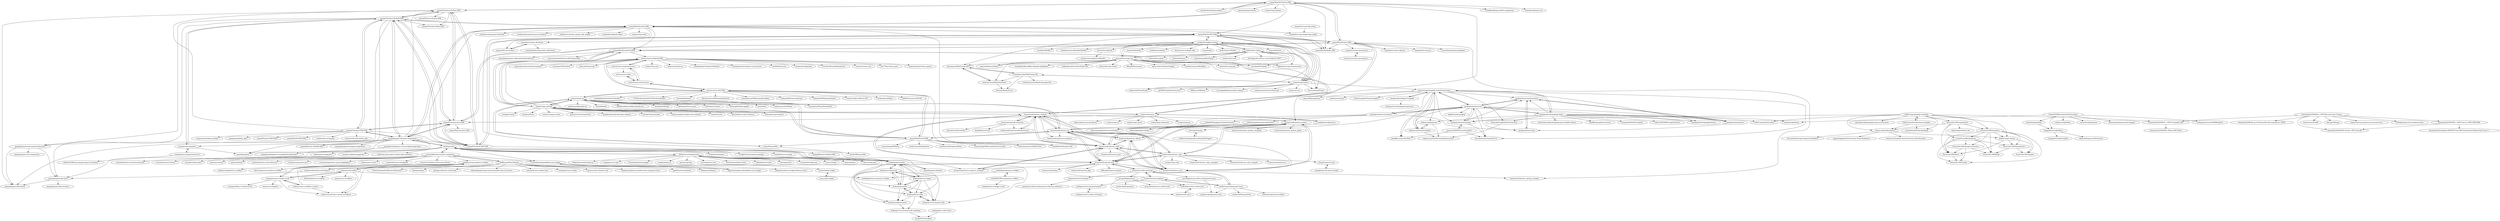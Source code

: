 digraph G {
"paypal/PayPal-Python-SDK" -> "paypal/Checkout-Python-SDK"
"paypal/PayPal-Python-SDK" -> "spookylukey/django-paypal" ["e"=1]
"paypal/PayPal-Python-SDK" -> "braintree/braintree_python"
"paypal/PayPal-Python-SDK" -> "gtaylor/paypal-python"
"paypal/PayPal-Python-SDK" -> "stripe/stripe-python" ["e"=1]
"paypal/PayPal-Python-SDK" -> "paypal/PayPal-node-SDK"
"paypal/PayPal-Python-SDK" -> "paypal/PayPal-NET-SDK"
"paypal/PayPal-Python-SDK" -> "paypal/PayPal-Ruby-SDK" ["e"=1]
"paypal/PayPal-Python-SDK" -> "paypal/PayPal-Java-SDK"
"paypal/PayPal-Python-SDK" -> "frankban/django-endless-pagination" ["e"=1]
"paypal/PayPal-Python-SDK" -> "bmentges/django-cart" ["e"=1]
"landmarkhw/Dapper.GraphQL" -> "SimonCropp/GraphQL.EntityFramework"
"landmarkhw/Dapper.GraphQL" -> "JuergenGutsch/graphql-aspnetcore"
"goldenyz/react-perfect-scrollbar" -> "souhe/reactScrollbar"
"goldenyz/react-perfect-scrollbar" -> "mdbootstrap/perfect-scrollbar" ["e"=1]
"goldenyz/react-perfect-scrollbar" -> "rommguy/react-custom-scroll"
"goldenyz/react-perfect-scrollbar" -> "OpusCapita/react-perfect-scrollbar"
"goldenyz/react-perfect-scrollbar" -> "malte-wessel/react-custom-scrollbars" ["e"=1]
"sendgrid/sendgrid-csharp" -> "Jericho/StrongGrid"
"sendgrid/sendgrid-csharp" -> "twilio/twilio-csharp"
"sendgrid/sendgrid-csharp" -> "lukencode/FluentEmail" ["e"=1]
"sendgrid/sendgrid-csharp" -> "jaymedavis/stripe.net"
"sendgrid/sendgrid-csharp" -> "stripe/stripe-dotnet"
"sendgrid/sendgrid-csharp" -> "paypal/PayPal-NET-SDK"
"sendgrid/sendgrid-csharp" -> "projectkudu/kudu" ["e"=1]
"sendgrid/sendgrid-csharp" -> "nodatime/nodatime" ["e"=1]
"sendgrid/sendgrid-csharp" -> "Azure/azure-webjobs-sdk" ["e"=1]
"sendgrid/sendgrid-csharp" -> "moq/moq4" ["e"=1]
"sendgrid/sendgrid-csharp" -> "JoshClose/CsvHelper" ["e"=1]
"sendgrid/sendgrid-csharp" -> "sjkp/letsencrypt-siteextension" ["e"=1]
"sendgrid/sendgrid-csharp" -> "aspnet/Identity" ["e"=1]
"sendgrid/sendgrid-csharp" -> "jstedfast/MailKit" ["e"=1]
"sendgrid/sendgrid-csharp" -> "madskristensen/BundlerMinifier" ["e"=1]
"card-io/card.io-Android-source" -> "card-io/card.io-Android-SDK"
"card-io/card.io-Android-source" -> "card-io/card.io-iOS-source"
"card-io/card.io-Android-source" -> "card-io/card.io-dmz"
"stripe/stripe-ios" -> "stripe/PaymentKit"
"stripe/stripe-ios" -> "card-io/card.io-iOS-SDK"
"stripe/stripe-ios" -> "stripe/stripe-android"
"stripe/stripe-ios" -> "paypal/PayPal-iOS-SDK"
"stripe/stripe-ios" -> "braintree/braintree_ios"
"stripe/stripe-ios" -> "marmelroy/PhoneNumberKit" ["e"=1]
"stripe/stripe-ios" -> "apollographql/apollo-ios" ["e"=1]
"stripe/stripe-ios" -> "Quick/Nimble" ["e"=1]
"stripe/stripe-ios" -> "kishikawakatsumi/KeychainAccess" ["e"=1]
"stripe/stripe-ios" -> "slackhq/PanModal" ["e"=1]
"stripe/stripe-ios" -> "daltoniam/Starscream" ["e"=1]
"stripe/stripe-ios" -> "ArtSabintsev/Siren" ["e"=1]
"stripe/stripe-ios" -> "MessageKit/MessageKit" ["e"=1]
"stripe/stripe-ios" -> "kean/Nuke" ["e"=1]
"stripe/stripe-ios" -> "malcommac/SwiftDate" ["e"=1]
"paypal/PayPal-iOS-SDK" -> "braintree/braintree_ios"
"paypal/PayPal-iOS-SDK" -> "card-io/card.io-iOS-SDK"
"paypal/PayPal-iOS-SDK" -> "paypal/PayPal-Android-SDK"
"paypal/PayPal-iOS-SDK" -> "stripe/stripe-ios"
"paypal/PayPal-iOS-SDK" -> "stripe/PaymentKit"
"paypal/PayPal-iOS-SDK" -> "iziz/libPhoneNumber-iOS" ["e"=1]
"paypal/PayPal-iOS-SDK" -> "Sumi-Interactive/SIAlertView" ["e"=1]
"paypal/PayPal-iOS-SDK" -> "romaonthego/REMenu" ["e"=1]
"paypal/PayPal-iOS-SDK" -> "nicklockwood/SwipeView" ["e"=1]
"paypal/PayPal-iOS-SDK" -> "nmattisson/DropdownMenu" ["e"=1]
"paypal/PayPal-iOS-SDK" -> "romaonthego/REFrostedViewController" ["e"=1]
"braintree/braintree_ios" -> "paypal/PayPal-iOS-SDK"
"braintree/braintree_ios" -> "braintree/braintree_android"
"braintree/braintree_ios" -> "braintree/braintree-ios-drop-in"
"braintree/braintree_ios" -> "braintree/braintree_python"
"braintree/braintree_ios" -> "braintree/braintree_node"
"braintree/braintree_ios" -> "stripe/stripe-ios"
"braintree/braintree_ios" -> "braintree/braintree_java"
"braintree/braintree_ios" -> "braintree/braintree-web"
"braintree/braintree_ios" -> "braintree/braintree_ruby"
"braintree/braintree_ios" -> "braintree/braintree_dotnet"
"braintree/credit-card-type" -> "braintree/card-validator"
"braintree/credit-card-type" -> "braintree/braintree-web"
"braintree/credit-card-type" -> "muffinresearch/payment-icons"
"braintree/credit-card-type" -> "braintree/restricted-input"
"braintree/credit-card-type" -> "aaronfagan/svg-credit-card-payment-icons"
"braintree/credit-card-type" -> "jessepollak/payment"
"card-io/card.io-iOS-source" -> "card-io/card.io-iOS-SDK"
"card-io/card.io-iOS-source" -> "card-io/card.io-dmz"
"card-io/card.io-iOS-source" -> "card-io/card.io-Android-source"
"card-io/card.io-iOS-SDK" -> "card-io/card.io-iOS-source"
"card-io/card.io-iOS-SDK" -> "paypal/PayPal-iOS-SDK"
"card-io/card.io-iOS-SDK" -> "stripe/stripe-ios"
"card-io/card.io-iOS-SDK" -> "card-io/card.io-Android-SDK"
"card-io/card.io-iOS-SDK" -> "slackhq/SlackTextViewController" ["e"=1]
"card-io/card.io-iOS-SDK" -> "TTTAttributedLabel/TTTAttributedLabel" ["e"=1]
"card-io/card.io-iOS-SDK" -> "facebook/Shimmer" ["e"=1]
"card-io/card.io-iOS-SDK" -> "MortimerGoro/MGSwipeTableCell" ["e"=1]
"card-io/card.io-iOS-SDK" -> "michaeltyson/TPKeyboardAvoiding" ["e"=1]
"card-io/card.io-iOS-SDK" -> "nickoneill/PermissionScope" ["e"=1]
"card-io/card.io-iOS-SDK" -> "dzenbot/DZNEmptyDataSet" ["e"=1]
"card-io/card.io-iOS-SDK" -> "iziz/libPhoneNumber-iOS" ["e"=1]
"card-io/card.io-iOS-SDK" -> "orazz/CreditCardForm-iOS" ["e"=1]
"card-io/card.io-iOS-SDK" -> "nicklockwood/iRate" ["e"=1]
"card-io/card.io-iOS-SDK" -> "gali8/Tesseract-OCR-iOS" ["e"=1]
"paypal/PayPal-node-SDK" -> "paypal/Checkout-NodeJS-SDK"
"paypal/PayPal-node-SDK" -> "paypal/paypal-checkout-components"
"paypal/PayPal-node-SDK" -> "stripe/stripe-node" ["e"=1]
"paypal/PayPal-node-SDK" -> "paypal/rest-api-sample-app-nodejs"
"paypal/PayPal-node-SDK" -> "paypal/paypal-checkout" ["e"=1]
"paypal/PayPal-node-SDK" -> "paypal/PayPal-NET-SDK"
"paypal/PayPal-node-SDK" -> "paypal/PayPal-Python-SDK"
"paypal/PayPal-node-SDK" -> "paypal/PayPal-Android-SDK"
"paypal/PayPal-node-SDK" -> "braintree/braintree_express_example"
"paypal/PayPal-node-SDK" -> "jaredhanson/passport-facebook" ["e"=1]
"paypal/PayPal-node-SDK" -> "totaljs/node-paypal-express-checkout"
"paypal/PayPal-node-SDK" -> "bradtraversy/node_paypal_sdk_sample"
"paypal/PayPal-node-SDK" -> "braintree/braintree_node"
"paypal/PayPal-node-SDK" -> "sendgrid/sendgrid-nodejs" ["e"=1]
"paypal/PayPal-node-SDK" -> "paypal/PayPal-Ruby-SDK" ["e"=1]
"paypal/Checkout-Python-SDK" -> "paypal/Payouts-Python-SDK"
"paypal/Checkout-Python-SDK" -> "paypal/Checkout-NodeJS-SDK"
"paypal/Checkout-Python-SDK" -> "paypal/Checkout-NET-SDK"
"paypal/Checkout-Python-SDK" -> "paypal/Checkout-Java-SDK"
"paypal/Checkout-Python-SDK" -> "paypal/PayPal-Python-SDK"
"paypal/Checkout-Python-SDK" -> "paypal/Checkout-Ruby-SDK"
"paypal/Checkout-Python-SDK" -> "paypal/paypal-sdk-release"
"braintree/braintree_ruby" -> "braintree/braintree_ruby_examples"
"braintree/braintree_ruby" -> "lyang/braintree-rails"
"braintree/braintree_ruby" -> "braintree/braintree-web"
"braintree/braintree_ruby" -> "braintree/braintree_rails_example"
"braintree/braintree_ruby" -> "braintree/braintree_python"
"braintree/braintree_ruby" -> "braintree/braintree_node"
"braintree/braintree_ruby" -> "braintree/braintree_java"
"braintree/braintree_ruby" -> "braintree/braintree_ios"
"braintree/braintree_ruby" -> "braintree/braintree.js"
"braintree/braintree_ruby" -> "stripe/stripe-ruby" ["e"=1]
"graphql-dotnet/relay" -> "graphql-dotnet/authorization"
"brandonseydel/MailChimp.Net" -> "danesparza/MailChimp.NET"
"brandonseydel/MailChimp.Net" -> "shahriarhossain/MailChimp.Api.Net"
"brandonseydel/MailChimp.Net" -> "shawnmclean/Mandrill-dotnet"
"brandonseydel/MailChimp.Net" -> "feinoujc/Mandrill.net"
"brandonseydel/MailChimp.Net" -> "stripe/stripe-dotnet"
"muffinresearch/payment-icons" -> "braintree/credit-card-type"
"muffinresearch/payment-icons" -> "orlandotm/payment-webfont" ["e"=1]
"muffinresearch/payment-icons" -> "braintree/card-validator"
"muffinresearch/payment-icons" -> "gregoiresgt/payment-icons"
"muffinresearch/payment-icons" -> "vendocrat/PaymentFont" ["e"=1]
"ChilliCream/graphql-workshop" -> "ChilliCream/hotchocolate-examples"
"ChilliCream/graphql-workshop" -> "ChilliCream/hotchocolate" ["e"=1]
"ChilliCream/graphql-workshop" -> "philbir/magic-media"
"ChilliCream/graphql-workshop" -> "gayankanishka/graphql-clean-architecture"
"ChilliCream/graphql-workshop" -> "binarythistle/S04E01---.NET-5-GraphQL-API"
"ChilliCream/graphql-workshop" -> "michaelstaib/PublicSpeaking"
"ChilliCream/graphql-workshop" -> "graphql-dotnet/examples"
"ChilliCream/graphql-workshop" -> "SwissLife-OSS/squadron"
"ChilliCream/graphql-workshop" -> "benmccallum/fairybread"
"ChilliCream/graphql-workshop" -> "SwissLife-OSS/snapshooter"
"aaronfagan/svg-credit-card-payment-icons" -> "gregoiresgt/payment-icons"
"seriousben/embeddable-react-widget" -> "bjgrosse/simple-embeddable-react-widget"
"seriousben/embeddable-react-widget" -> "johnpolacek/react-widget-library-starter"
"seriousben/embeddable-react-widget" -> "jenyayel/help-widget"
"rschreijer/lutung" -> "cribbstechnologies/Java-Mandrill-Wrapper"
"jaymedavis/stripe.net" -> "xamarin/XamarinStripe"
"jaymedavis/stripe.net" -> "ServiceStack/Stripe"
"jaymedavis/stripe.net" -> "shawnmclean/Mandrill-dotnet"
"jaymedavis/stripe.net" -> "brockallen/BrockAllen.MembershipReboot" ["e"=1]
"jaymedavis/stripe.net" -> "andrewdavey/postal" ["e"=1]
"jaymedavis/stripe.net" -> "sendgrid/sendgrid-csharp"
"jaymedavis/stripe.net" -> "twilio/twilio-csharp"
"jaymedavis/stripe.net" -> "milkshakesoftware/PreMailer.Net" ["e"=1]
"jaymedavis/stripe.net" -> "nberardi/stripe-dotnet"
"jaymedavis/stripe.net" -> "sjkp/letsencrypt-siteextension" ["e"=1]
"jaymedavis/stripe.net" -> "danesparza/MailChimp.NET"
"jaymedavis/stripe.net" -> "MehdiK/Humanizer" ["e"=1]
"jaymedavis/stripe.net" -> "jason-roberts/FeatureToggle" ["e"=1]
"jaymedavis/stripe.net" -> "madskristensen/MiniBlog" ["e"=1]
"jaymedavis/stripe.net" -> "smsohan/MvcMailer" ["e"=1]
"twilio/twilio-csharp" -> "sendgrid/sendgrid-csharp"
"twilio/twilio-csharp" -> "twilio/twilio-aspnet"
"twilio/twilio-csharp" -> "jaymedavis/stripe.net"
"twilio/twilio-csharp" -> "twilio/twilio-java" ["e"=1]
"twilio/twilio-csharp" -> "johnsheehan/RestSharp" ["e"=1]
"twilio/twilio-csharp" -> "andrewdavey/postal" ["e"=1]
"twilio/twilio-csharp" -> "twilio/twilio-node" ["e"=1]
"twilio/twilio-csharp" -> "smsohan/MvcMailer" ["e"=1]
"twilio/twilio-csharp" -> "stripe/stripe-dotnet"
"twilio/twilio-csharp" -> "developerforce/Force.com-Toolkit-for-NET" ["e"=1]
"Wildhoney/ReactShadow" -> "treshugart/react-shade" ["e"=1]
"Wildhoney/ReactShadow" -> "apearce/react-shadow-root"
"Wildhoney/ReactShadow" -> "spring-media/react-shadow-dom-retarget-events"
"Wildhoney/ReactShadow" -> "ryanseddon/react-frame-component"
"Wildhoney/ReactShadow" -> "appsforartists/ambidex" ["e"=1]
"Wildhoney/ReactShadow" -> "Wildhoney/Maple.js"
"Wildhoney/ReactShadow" -> "PixelsCommander/ReactiveElements" ["e"=1]
"Wildhoney/ReactShadow" -> "skatejs/skatejs" ["e"=1]
"Wildhoney/ReactShadow" -> "ghengeveld/react-webworker" ["e"=1]
"Wildhoney/ReactShadow" -> "sebmarkbage/ecmascript-immutable-data-structures" ["e"=1]
"Wildhoney/ReactShadow" -> "web-perf/react-worker-dom" ["e"=1]
"dollarshaveclub/postmate" -> "Aaronius/penpal"
"dollarshaveclub/postmate" -> "krakenjs/post-robot"
"dollarshaveclub/postmate" -> "dollarshaveclub/reframe.js" ["e"=1]
"dollarshaveclub/postmate" -> "wingify/across-tabs" ["e"=1]
"dollarshaveclub/postmate" -> "FrominXu/postmessagejs"
"dollarshaveclub/postmate" -> "wingify/please.js" ["e"=1]
"dollarshaveclub/postmate" -> "spritejs/spritejs" ["e"=1]
"dollarshaveclub/postmate" -> "camwiegert/in-view" ["e"=1]
"dollarshaveclub/postmate" -> "neutrinojs/webpack-chain" ["e"=1]
"dollarshaveclub/postmate" -> "krakenjs/zoid"
"dollarshaveclub/postmate" -> "alibaba/form-render" ["e"=1]
"dollarshaveclub/postmate" -> "developit/mitt" ["e"=1]
"dollarshaveclub/postmate" -> "CanopyTax/single-spa" ["e"=1]
"dollarshaveclub/postmate" -> "muicss/loadjs" ["e"=1]
"dollarshaveclub/postmate" -> "umijs/qiankun" ["e"=1]
"krakenjs/zoid" -> "krakenjs/post-robot"
"krakenjs/zoid" -> "paypal/paypal-checkout-components"
"krakenjs/zoid" -> "ryanseddon/react-frame-component"
"krakenjs/zoid" -> "krakenjs/zoid-demo"
"krakenjs/zoid" -> "krakenjs/grumbler"
"krakenjs/zoid" -> "dollarshaveclub/postmate"
"krakenjs/zoid" -> "seriousben/embeddable-react-widget"
"krakenjs/zoid" -> "GoogleChromeLabs/size-plugin" ["e"=1]
"krakenjs/zoid" -> "zendesk/cross-storage" ["e"=1]
"krakenjs/zoid" -> "krakenjs/jsx-pragmatic"
"krakenjs/zoid" -> "smooth-code/jest-puppeteer" ["e"=1]
"krakenjs/zoid" -> "lyft/react-javascript-to-typescript-transform" ["e"=1]
"card-io/card.io-Android-SDK" -> "card-io/card.io-Android-source"
"card-io/card.io-Android-SDK" -> "card-io/card.io-iOS-SDK"
"card-io/card.io-Android-SDK" -> "rmtheis/tess-two" ["e"=1]
"card-io/card.io-Android-SDK" -> "rmtheis/android-ocr" ["e"=1]
"card-io/card.io-Android-SDK" -> "emilsjolander/StickyListHeaders" ["e"=1]
"card-io/card.io-Android-SDK" -> "timehop/sticky-headers-recyclerview" ["e"=1]
"card-io/card.io-Android-SDK" -> "trello/RxLifecycle" ["e"=1]
"card-io/card.io-Android-SDK" -> "chrisjenx/Calligraphy" ["e"=1]
"card-io/card.io-Android-SDK" -> "vinc3m1/RoundedImageView" ["e"=1]
"card-io/card.io-Android-SDK" -> "lucasr/twoway-view" ["e"=1]
"card-io/card.io-Android-SDK" -> "dm77/barcodescanner" ["e"=1]
"card-io/card.io-Android-SDK" -> "square/android-times-square" ["e"=1]
"card-io/card.io-Android-SDK" -> "ragunathjawahar/android-saripaar" ["e"=1]
"card-io/card.io-Android-SDK" -> "chrisbanes/PhotoView" ["e"=1]
"card-io/card.io-Android-SDK" -> "johncarl81/parceler" ["e"=1]
"ryanseddon/react-frame-component" -> "krakenjs/zoid"
"ryanseddon/react-frame-component" -> "satendra02/react-chrome-extension" ["e"=1]
"ryanseddon/react-frame-component" -> "Wildhoney/ReactShadow"
"ryanseddon/react-frame-component" -> "svenanders/react-iframe"
"ryanseddon/react-frame-component" -> "omnidan/redux-undo" ["e"=1]
"ryanseddon/react-frame-component" -> "goldenyz/react-perfect-scrollbar"
"ryanseddon/react-frame-component" -> "tajo/react-portal" ["e"=1]
"ryanseddon/react-frame-component" -> "palmerhq/tsdx" ["e"=1]
"ryanseddon/react-frame-component" -> "maslianok/react-resize-detector" ["e"=1]
"ryanseddon/react-frame-component" -> "rehooks/component-size" ["e"=1]
"ryanseddon/react-frame-component" -> "conorhastings/react-syntax-highlighter" ["e"=1]
"ryanseddon/react-frame-component" -> "seriousben/embeddable-react-widget"
"ryanseddon/react-frame-component" -> "fridays/next-routes" ["e"=1]
"ryanseddon/react-frame-component" -> "mzabriskie/react-draggable" ["e"=1]
"ryanseddon/react-frame-component" -> "transitive-bullshit/create-react-library" ["e"=1]
"binarythistle/S04E01---.NET-5-GraphQL-API" -> "binarythistle/S04E02---Blazor-API-Client"
"graphql-dotnet/graphql-client" -> "graphql-dotnet/server"
"graphql-dotnet/graphql-client" -> "graphql-dotnet/graphql-dotnet" ["e"=1]
"graphql-dotnet/graphql-client" -> "graphql-dotnet/parser"
"graphql-dotnet/graphql-client" -> "SimonCropp/GraphQL.EntityFramework"
"graphql-dotnet/graphql-client" -> "graphql-dotnet/authorization"
"graphql-dotnet/graphql-client" -> "bkniffler/graphql-net-client" ["e"=1]
"graphql-dotnet/graphql-client" -> "chkimes/graphql-net"
"graphql-dotnet/graphql-client" -> "brminnick/DotNetGraphQL"
"graphql-dotnet/graphql-client" -> "graphql-dotnet/examples"
"graphql-dotnet/graphql-client" -> "Giorgi/GraphQLinq"
"graphql-dotnet/graphql-client" -> "sahb1239/SAHB.GraphQLClient"
"graphql-dotnet/graphql-client" -> "Husqvik/GraphQlClientGenerator"
"graphql-dotnet/graphql-client" -> "charlesdevandiere/graphql-query-builder-dotnet"
"graphql-dotnet/graphql-client" -> "ChilliCream/hotchocolate" ["e"=1]
"noeldelgado/gemini-scrollbar" -> "lx544690189/vue-gemini-scrollbar"
"noeldelgado/gemini-scrollbar" -> "noeldelgado/react-gemini-scrollbar"
"paypal/PayPal-Java-SDK" -> "paypal/Checkout-Java-SDK"
"paypal/PayPal-Java-SDK" -> "paypal/merchant-sdk-java"
"paypal/PayPal-Java-SDK" -> "paypal/PayPal-Android-SDK"
"paypal/PayPal-Java-SDK" -> "braintree/braintree_spring_example"
"paypal/PayPal-Java-SDK" -> "paypal/sdk-core-java"
"paypal/PayPal-Java-SDK" -> "stripe/stripe-java"
"paypal/PayPal-Java-SDK" -> "masasdani/paypal-springboot"
"paypal/PayPal-Java-SDK" -> "paypal/PayPal-NET-SDK"
"paypal/PayPal-Java-SDK" -> "paypal/PayPal-Ruby-SDK" ["e"=1]
"paypal/PayPal-Java-SDK" -> "paypal/resteasy-spring-boot"
"paypal/PayPal-Java-SDK" -> "paypal/PayPal-Python-SDK"
"souhe/reactScrollbar" -> "BosNaufal/react-scrollbar"
"souhe/reactScrollbar" -> "ojame/react-scrollbars"
"souhe/reactScrollbar" -> "rommguy/react-custom-scroll"
"souhe/reactScrollbar" -> "malte-wessel/react-custom-scrollbars" ["e"=1]
"souhe/reactScrollbar" -> "goldenyz/react-perfect-scrollbar"
"souhe/reactScrollbar" -> "noeldelgado/react-gemini-scrollbar"
"braintree/restricted-input" -> "payments-reference/payments-reference.github.io"
"bjgrosse/simple-embeddable-react-widget" -> "seriousben/embeddable-react-widget"
"jenyayel/help-widget" -> "jenyayel/js-widget"
"jenyayel/js-widget" -> "jenyayel/help-widget"
"braintree/card-validator" -> "braintree/credit-card-type"
"braintree/card-validator" -> "muffinresearch/payment-icons"
"braintree/card-validator" -> "medipass/react-payment-inputs"
"braintree/card-validator" -> "JohnyDays/react-credit-card"
"braintree/card-validator" -> "braintree/braintree-web"
"braintree/braintree-web-drop-in" -> "braintree/braintree-web"
"braintree/braintree-web-drop-in" -> "paypal/paypal-sdk-client"
"braintree/braintree_node" -> "braintree/braintree-web"
"braintree/braintree_node" -> "braintree/braintree_express_example"
"braintree/braintree_node" -> "braintree/braintree_java"
"braintree/braintree_node" -> "braintree/braintree_dotnet"
"braintree/braintree_node" -> "braintree/braintree_ios"
"braintree/braintree_node" -> "braintree/braintree_python"
"braintree/braintree_node" -> "braintree/braintree_ruby"
"braintree/braintree_node" -> "braintree/braintree_perl"
"braintree/braintree_node" -> "braintree/braintree_android"
"medipass/react-credit-card-input" -> "medipass/react-payment-inputs"
"stripe/stripe-android" -> "stripe/stripe-ios"
"stripe/stripe-android" -> "braintree/braintree_android"
"stripe/stripe-android" -> "paypal/PayPal-Android-SDK"
"stripe/stripe-android" -> "stripe/stripe-java"
"stripe/stripe-android" -> "stripe-samples/sample-store-android"
"stripe/stripe-android" -> "Tinder/Scarlet" ["e"=1]
"stripe/stripe-android" -> "card-io/card.io-Android-SDK"
"stripe/stripe-android" -> "dbachelder/CreditCardEntry" ["e"=1]
"stripe/stripe-android" -> "dlew/joda-time-android" ["e"=1]
"stripe/stripe-android" -> "cashapp/turbine" ["e"=1]
"stripe/stripe-android" -> "dropbox/Store" ["e"=1]
"stripe/stripe-android" -> "twitter/compose-rules" ["e"=1]
"stripe/stripe-android" -> "kizitonwose/CalendarView" ["e"=1]
"stripe/stripe-android" -> "googlemaps/android-maps-compose" ["e"=1]
"stripe/stripe-android" -> "ChuckerTeam/chucker" ["e"=1]
"lx544690189/vue-gemini-scrollbar" -> "noeldelgado/gemini-scrollbar"
"lx544690189/vue-gemini-scrollbar" -> "tangdaohai/vue-happy-scroll" ["e"=1]
"paypal/paypal-checkout-components" -> "paypal/paypal-smart-payment-buttons"
"paypal/paypal-checkout-components" -> "paypal/Checkout-NodeJS-SDK"
"paypal/paypal-checkout-components" -> "paypal/Checkout-PHP-SDK"
"paypal/paypal-checkout-components" -> "paypal/Checkout-Java-SDK"
"paypal/paypal-checkout-components" -> "paypal/paypal-js"
"paypal/paypal-checkout-components" -> "krakenjs/zoid"
"paypal/paypal-checkout-components" -> "paypal/Checkout-Python-SDK"
"paypal/paypal-checkout-components" -> "paypal/PayPal-node-SDK"
"paypal/paypal-checkout-components" -> "paypal/Checkout-NET-SDK"
"paypal/paypal-checkout-components" -> "paypal/paypal-sdk-client"
"paypal/paypal-checkout-components" -> "paypal/paypal-sdk-release"
"paypal/paypal-checkout-components" -> "paypal/react-paypal-js"
"paypal/paypal-checkout-components" -> "paypal/paypal-messaging-components"
"paypal/paypal-checkout-components" -> "paypal/Payouts-NodeJS-SDK"
"paypal/paypal-checkout-components" -> "paypal/marketplaces-connectedpath-php-demo"
"paypal/PayPal-Android-SDK" -> "paypal/PayPal-iOS-SDK"
"paypal/PayPal-Android-SDK" -> "braintree/braintree_android"
"paypal/PayPal-Android-SDK" -> "paypal/PayPal-Java-SDK"
"paypal/PayPal-Android-SDK" -> "stripe/stripe-android"
"paypal/PayPal-Android-SDK" -> "card-io/card.io-Android-SDK"
"paypal/PayPal-Android-SDK" -> "paypal/paypal-here-sdk-android-distribution"
"paypal/PayPal-Android-SDK" -> "passsy/android-HoloCircularProgressBar" ["e"=1]
"paypal/Checkout-Java-SDK" -> "paypal/Payouts-Java-SDK"
"paypal/Checkout-Java-SDK" -> "paypal/Checkout-NodeJS-SDK"
"paypal/Checkout-Java-SDK" -> "paypal/Checkout-NET-SDK"
"paypal/Checkout-Java-SDK" -> "paypal/Checkout-Python-SDK"
"paypal/Checkout-Java-SDK" -> "paypal/paypal-checkout-components"
"paypal/Checkout-Java-SDK" -> "paypal/PayPal-Java-SDK"
"paypal/Checkout-Java-SDK" -> "paypal/Checkout-PHP-SDK"
"paypal/Checkout-NET-SDK" -> "paypal/Payouts-DotNet-SDK"
"paypal/Checkout-NET-SDK" -> "paypal/Checkout-NodeJS-SDK"
"paypal/Checkout-NET-SDK" -> "paypal/Checkout-Java-SDK"
"paypal/Checkout-NET-SDK" -> "paypal/Checkout-Python-SDK"
"paypal/Checkout-NET-SDK" -> "paypal/PayPal-NET-SDK"
"paypal/Checkout-NodeJS-SDK" -> "paypal/Checkout-NET-SDK"
"paypal/Checkout-NodeJS-SDK" -> "paypal/Payouts-NodeJS-SDK"
"paypal/Checkout-NodeJS-SDK" -> "paypal/Checkout-Java-SDK"
"paypal/Checkout-NodeJS-SDK" -> "paypal/Checkout-Python-SDK"
"paypal/Checkout-NodeJS-SDK" -> "paypal/paypal-checkout-components"
"paypal/Checkout-NodeJS-SDK" -> "paypal/PayPal-node-SDK"
"paypal/Checkout-NodeJS-SDK" -> "paypal/paypal-sdk-client"
"paypal/Checkout-NodeJS-SDK" -> "paypal/paypal-js"
"paypal/Checkout-NodeJS-SDK" -> "paypal/paypal-smart-payment-buttons"
"paypal/Checkout-NodeJS-SDK" -> "paypal/Checkout-PHP-SDK"
"paypal/Checkout-NodeJS-SDK" -> "paypal/Checkout-Ruby-SDK"
"paypal/Checkout-NodeJS-SDK" -> "paypal/react-paypal-js"
"paypal/Checkout-PHP-SDK" -> "paypal/paypalhttp_php"
"paypal/Checkout-PHP-SDK" -> "paypal/paypal-checkout-components"
"paypal/Checkout-PHP-SDK" -> "paypal/Checkout-Java-SDK"
"paypal/Checkout-PHP-SDK" -> "paypal/Payouts-PHP-SDK"
"paypal/Checkout-PHP-SDK" -> "paypal/PayPal-PHP-SDK" ["e"=1]
"paypal/Checkout-PHP-SDK" -> "paypal/Checkout-NodeJS-SDK"
"paypal/Checkout-PHP-SDK" -> "paypal/Checkout-NET-SDK"
"paypal/Checkout-PHP-SDK" -> "paypal/Checkout-Python-SDK"
"paypal/Checkout-PHP-SDK" -> "srmklive/laravel-paypal" ["e"=1]
"paypal/Checkout-PHP-SDK" -> "braintree/braintreehttp_php"
"paypal/Checkout-PHP-SDK" -> "composer/metadata-minifier" ["e"=1]
"paypal/paypal-sdk-client" -> "paypal/paypal-sdk-release"
"paypal/paypal-sdk-client" -> "paypal/paypal-sdk-constants"
"Aaronius/penpal" -> "dollarshaveclub/postmate"
"stripe/stripe-java" -> "paypal/PayPal-Java-SDK"
"stripe/stripe-java" -> "stripe/stripe-android"
"stripe/stripe-java" -> "sendgrid/sendgrid-java"
"stripe/stripe-java" -> "Adyen/adyen-java-api-library"
"stripe/stripe-java" -> "stripe/stripe-cli" ["e"=1]
"stripe/stripe-java" -> "stripe/stripe-mock" ["e"=1]
"stripe/stripe-java" -> "mohiva/play-silhouette" ["e"=1]
"stripe/stripe-java" -> "stripe/stripe-go" ["e"=1]
"stripe/stripe-java" -> "paypal/Checkout-Java-SDK"
"stripe/stripe-dotnet" -> "paypal/PayPal-NET-SDK"
"stripe/stripe-dotnet" -> "brandonseydel/MailChimp.Net"
"stripe/stripe-dotnet" -> "ServiceStack/Stripe"
"stripe/stripe-dotnet" -> "sendgrid/sendgrid-csharp"
"stripe/stripe-dotnet" -> "lukencode/FluentEmail" ["e"=1]
"stripe/stripe-dotnet" -> "mj1856/TimeZoneConverter" ["e"=1]
"stripe/stripe-dotnet" -> "twilio/twilio-csharp"
"stripe/stripe-dotnet" -> "NWebsec/NWebsec" ["e"=1]
"stripe/stripe-dotnet" -> "twcclegg/libphonenumber-csharp" ["e"=1]
"stripe/stripe-dotnet" -> "SimonCropp/GraphQL.EntityFramework"
"stripe/stripe-dotnet" -> "natemcmaster/LettuceEncrypt" ["e"=1]
"stripe/stripe-dotnet" -> "rianjs/ical.net" ["e"=1]
"graphql-dotnet/parser" -> "graphql-dotnet/authorization"
"graphql-dotnet/parser" -> "graphql-dotnet/relay"
"sendgrid/sendgrid-java" -> "rschreijer/lutung"
"sendgrid/sendgrid-java" -> "stripe/stripe-java"
"SwissLife-OSS/snapshooter" -> "SwissLife-OSS/squadron"
"SwissLife-OSS/snapshooter" -> "benmccallum/fairybread"
"SwissLife-OSS/snapshooter" -> "Carael/CrossBusExplorer"
"SwissLife-OSS/snapshooter" -> "SwissLife-OSS/Boost"
"SwissLife-OSS/snapshooter" -> "adamralph/xbehave.net" ["e"=1]
"paypal/PayPal-NET-SDK" -> "paypal/Checkout-NET-SDK"
"paypal/PayPal-NET-SDK" -> "paypal/sdk-core-dotnet"
"paypal/PayPal-NET-SDK" -> "paypal/merchant-sdk-dotnet"
"paypal/PayPal-NET-SDK" -> "stripe/stripe-dotnet"
"paypal/PayPal-NET-SDK" -> "danesparza/MailChimp.NET"
"paypal/PayPal-NET-SDK" -> "paypal/PayPal-Ruby-SDK" ["e"=1]
"paypal/PayPal-NET-SDK" -> "sendgrid/sendgrid-csharp"
"paypal/PayPal-NET-SDK" -> "paypal/PayPal-Java-SDK"
"paypal/PayPal-NET-SDK" -> "paypal/PayPal-node-SDK"
"paypal/PayPal-NET-SDK" -> "ServiceStack/Stripe"
"krakenjs/fetch-robot" -> "krakenjs/cross-domain-utils"
"krakenjs/fetch-robot" -> "krakenjs/grumbler"
"krakenjs/fetch-robot" -> "krakenjs/zalgo-promise"
"krakenjs/fetch-robot" -> "krakenjs/cross-domain-safe-weakmap"
"stripe/PaymentKit" -> "stripe/stripe-ios"
"stripe/PaymentKit" -> "lmcd/LMPaymentKit"
"braintree/braintree_java" -> "braintree/braintree_dotnet"
"braintree/braintree_java" -> "braintree/braintree_python"
"braintree/braintree_java" -> "braintree/braintree_node"
"braintree/braintree_java" -> "braintree/braintree_android"
"braintree/braintree_java" -> "braintree/braintree_spring_example"
"braintree/android-card-form" -> "braintree/braintree_android"
"braintree/android-card-form" -> "sharish/CreditCardView" ["e"=1]
"braintree/android-card-form" -> "KingsMentor/Luhn" ["e"=1]
"braintree/android-card-form" -> "braintree/braintree-android-drop-in"
"SimonCropp/GraphQL.EntityFramework" -> "lukemurray/EntityGraphQL"
"SimonCropp/GraphQL.EntityFramework" -> "landmarkhw/Dapper.GraphQL"
"SimonCropp/GraphQL.EntityFramework" -> "ckimes89/graphql-net" ["e"=1]
"SimonCropp/GraphQL.EntityFramework" -> "graphql-dotnet/authorization"
"SimonCropp/GraphQL.EntityFramework" -> "graphql-dotnet/server"
"SimonCropp/GraphQL.EntityFramework" -> "graphql-dotnet/conventions"
"SimonCropp/GraphQL.EntityFramework" -> "Husqvik/GraphQlClientGenerator"
"SimonCropp/GraphQL.EntityFramework" -> "fiyazbinhasan/GraphQLCore"
"SimonCropp/GraphQL.EntityFramework" -> "JacekKosciesza/StarWars" ["e"=1]
"SimonCropp/GraphQL.EntityFramework" -> "axelheer/nein-linq" ["e"=1]
"SimonCropp/GraphQL.EntityFramework" -> "graphql-dotnet/graphql-client"
"SimonCropp/GraphQL.EntityFramework" -> "chkimes/graphql-net"
"SimonCropp/GraphQL.EntityFramework" -> "graphql-dotnet/graphql-dotnet" ["e"=1]
"SimonCropp/GraphQL.EntityFramework" -> "EntityGraphQL/EntityGraphQL"
"SimonCropp/GraphQL.EntityFramework" -> "graphql-dotnet/examples"
"benmccallum/fairybread" -> "philbir/magic-media"
"benmccallum/fairybread" -> "VarunSaiTeja/Graph.ArgumentValidator"
"benmccallum/fairybread" -> "appany/AppAny.HotChocolate.FluentValidation"
"benmccallum/fairybread" -> "OneCyrus/GraphQL-AzureFunctions-HotChocolate"
"Luehang/react-paypal-button-v2" -> "paypal/react-paypal-js"
"Luehang/react-paypal-button-v2" -> "thinhvo0108/react-paypal-express-checkout"
"shawnmclean/Mandrill-dotnet" -> "danesparza/MailChimp.NET"
"shawnmclean/Mandrill-dotnet" -> "feinoujc/Mandrill.net"
"krakenjs/beaver-logger" -> "krakenjs/xcomponent"
"krakenjs/beaver-logger" -> "krakenjs/cross-domain-utils"
"krakenjs/beaver-logger" -> "krakenjs/grumbler"
"krakenjs/beaver-logger" -> "krakenjs/zalgo-promise"
"krakenjs/beaver-logger" -> "krakenjs/fetch-robot"
"krakenjs/beaver-logger" -> "krakenjs/post-robot"
"krakenjs/cross-domain-safe-weakmap" -> "jorgeSV/UICheckbox"
"krakenjs/cross-domain-utils" -> "krakenjs/fetch-robot"
"krakenjs/grumbler" -> "krakenjs/cross-domain-utils"
"krakenjs/grumbler" -> "krakenjs/fetch-robot"
"krakenjs/grumbler" -> "krakenjs/xcomponent"
"krakenjs/grumbler" -> "krakenjs/post-robot"
"krakenjs/grumbler" -> "krakenjs/beaver-logger"
"krakenjs/grumbler" -> "krakenjs/zalgo-promise"
"krakenjs/post-robot" -> "krakenjs/xcomponent"
"krakenjs/post-robot" -> "krakenjs/grumbler"
"krakenjs/post-robot" -> "krakenjs/cross-domain-utils"
"krakenjs/post-robot" -> "krakenjs/zoid"
"krakenjs/post-robot" -> "krakenjs/beaver-logger"
"krakenjs/post-robot" -> "krakenjs/fetch-robot"
"krakenjs/post-robot" -> "dollarshaveclub/postmate"
"krakenjs/post-robot" -> "krakenjs/zalgo-promise"
"krakenjs/post-robot" -> "paypal/paypal-checkout" ["e"=1]
"krakenjs/xcomponent" -> "krakenjs/post-robot"
"krakenjs/xcomponent" -> "krakenjs/beaver-logger"
"krakenjs/xcomponent" -> "krakenjs/grumbler"
"krakenjs/xcomponent" -> "krakenjs/cross-domain-utils"
"krakenjs/xcomponent" -> "krakenjs/fetch-robot"
"krakenjs/xcomponent" -> "krakenjs/zalgo-promise"
"krakenjs/zalgo-promise" -> "krakenjs/cross-domain-safe-weakmap"
"Giorgi/LINQPad.QueryPlanVisualizer" -> "linqpadless/LinqPadless"
"Giorgi/LINQPad.QueryPlanVisualizer" -> "Giorgi/GraphQLinq"
"Giorgi/LINQPad.QueryPlanVisualizer" -> "hyperlinq/hyperlinq"
"Giorgi/LINQPad.QueryPlanVisualizer" -> "atifaziz/LinqPadless"
"Giorgi/LINQPad.QueryPlanVisualizer" -> "nessos/LinqOptimizer" ["e"=1]
"Giorgi/LINQPad.QueryPlanVisualizer" -> "rdavisau/jsondatacontext-linqpad"
"Giorgi/LINQPad.QueryPlanVisualizer" -> "codingadventures/LINQBridgeVs"
"rommguy/react-custom-scroll" -> "xobotyi/react-scrollbars-custom"
"rommguy/react-custom-scroll" -> "souhe/reactScrollbar"
"rommguy/react-custom-scroll" -> "rommguy/React-Custom-Scroll"
"rommguy/react-custom-scroll" -> "malte-wessel/react-custom-scrollbars" ["e"=1]
"rommguy/react-custom-scroll" -> "goldenyz/react-perfect-scrollbar"
"rommguy/react-custom-scroll" -> "wix/react-templates" ["e"=1]
"braintree/braintree_android" -> "braintree/braintree-android-drop-in"
"braintree/braintree_android" -> "braintree/braintree_ios"
"braintree/braintree_android" -> "paypal/PayPal-Android-SDK"
"braintree/braintree_android" -> "braintree/braintree_java"
"braintree/braintree_android" -> "braintree/android-card-form"
"braintree/braintree_android" -> "braintree/braintree-web"
"braintree/braintree_android" -> "braintree/braintree_node"
"braintree/braintree_android" -> "braintree/braintree_dotnet"
"braintree/braintree_android" -> "braintree/braintree_python"
"braintree/braintree_android" -> "stripe/stripe-android"
"braintree/braintree_android" -> "braintree/braintree-ios-drop-in"
"resteasy/resteasy-spring-boot" -> "paypal/resteasy-spring-boot"
"braintree/braintree-web" -> "braintree/braintree-web-drop-in"
"braintree/braintree-web" -> "braintree/braintree_node"
"braintree/braintree-web" -> "braintree/braintree_dotnet"
"braintree/braintree-web" -> "braintree/braintree_ruby"
"braintree/braintree-web" -> "braintree/braintree_java"
"braintree/braintree-web" -> "braintree/braintree_php" ["e"=1]
"braintree/braintree-web" -> "braintree/braintree_python"
"braintree/braintree-web" -> "braintree/braintree_android"
"braintree/braintree-web" -> "braintree/braintree_ios"
"braintree/braintree-web" -> "braintree/braintree_express_example"
"braintree/braintree-web" -> "jeffcarp/braintree-angular"
"braintree/braintree-web" -> "braintree/framebus"
"braintree/braintree-web" -> "braintree/credit-card-type"
"shatran/card-react" -> "JohnyDays/react-credit-card"
"paypal/react-paypal-js" -> "paypal/paypal-js"
"paypal/react-paypal-js" -> "paypal/Checkout-NodeJS-SDK"
"paypal/react-paypal-js" -> "Luehang/react-paypal-button-v2"
"paypal/sdk-core-dotnet" -> "paypal/merchant-sdk-dotnet"
"xobotyi/react-scrollbars-custom" -> "rommguy/react-custom-scroll"
"xobotyi/react-scrollbars-custom" -> "malte-wessel/react-custom-scrollbars" ["e"=1]
"xobotyi/react-scrollbars-custom" -> "goldenyz/react-perfect-scrollbar"
"braintree/braintree_express_example" -> "braintree/braintree_node"
"chkimes/graphql-net" -> "lukemurray/EntityGraphQL"
"chkimes/graphql-net" -> "lukemurray/DotNetGraphQLQueryGen"
"graphql-dotnet/conventions" -> "dlukez/graphql-dotnet-annotations"
"graphql-dotnet/conventions" -> "holm0563/graphql-schemaGenerator"
"graphql-dotnet/conventions" -> "graphql-dotnet/relay"
"graphql-dotnet/conventions" -> "dlukez/graphql-dotnet-dataloader"
"graphql-dotnet/conventions" -> "graphql-dotnet/server"
"binarythistle/S04E03---.NET-Microservices-Course-" -> "binarythistle/S04E01---.NET-5-GraphQL-API"
"binarythistle/S04E03---.NET-Microservices-Course-" -> "binarythistle/S03E02---.NET-Core-3.1-MVC-REST-API"
"binarythistle/S04E03---.NET-Microservices-Course-" -> "binarythistle/Redis-as-a-Primary-Db-with-example-in-.NET6"
"binarythistle/S04E03---.NET-Microservices-Course-" -> "binarythistle/S03E01-Secure-.NET-Core-API"
"binarythistle/S04E03---.NET-Microservices-Course-" -> "devmentors/FeedR" ["e"=1]
"binarythistle/S04E03---.NET-Microservices-Course-" -> "bhrugen/Mango"
"binarythistle/S04E03---.NET-Microservices-Course-" -> "aspnetrun/run-aspnetcore-microservices" ["e"=1]
"binarythistle/S04E03---.NET-Microservices-Course-" -> "T0shik/aspnetcore3-authentication" ["e"=1]
"graphql-dotnet/server" -> "graphql-dotnet/examples"
"graphql-dotnet/server" -> "graphql-dotnet/authorization"
"graphql-dotnet/server" -> "graphql-dotnet/graphql-client"
"graphql-dotnet/server" -> "graphql-dotnet/graphql-dotnet" ["e"=1]
"graphql-dotnet/server" -> "graphql-dotnet/relay"
"graphql-dotnet/server" -> "graphql-dotnet/conventions"
"graphql-dotnet/server" -> "SimonCropp/GraphQL.EntityFramework"
"graphql-dotnet/server" -> "graphql-dotnet/parser"
"graphql-dotnet/server" -> "pekkah/tanka-graphql"
"graphql-dotnet/server" -> "JacekKosciesza/StarWars" ["e"=1]
"graphql-dotnet/server" -> "fiyazbinhasan/GraphQLCore"
"graphql-dotnet/server" -> "lukemurray/EntityGraphQL"
"graphql-dotnet/server" -> "dlukez/graphql-dotnet-annotations"
"graphql-dotnet/examples" -> "graphql-dotnet/server"
"graphql-dotnet/examples" -> "mmacneil/ASPNetCoreGraphQL"
"graphql-dotnet/examples" -> "graphql-dotnet/authorization"
"graphql-dotnet/examples" -> "fiyazbinhasan/GraphQLCore"
"card-io/card.io-dmz" -> "card-io/card.io-iOS-source"
"jessepollak/payment" -> "JohnyDays/react-credit-card"
"jessepollak/payment" -> "shatran/card-react"
"jessepollak/payment" -> "jondavidjohn/payform"
"jessepollak/payment" -> "amarofashion/react-credit-cards" ["e"=1]
"mmacneil/ASPNetCoreGraphQL" -> "graphql-dotnet/examples"
"mmacneil/ASPNetCoreGraphQL" -> "fiyazbinhasan/GraphQLCore"
"mmacneil/ASPNetCoreGraphQL" -> "JacekKosciesza/StarWars" ["e"=1]
"paypal/paypal-smart-payment-buttons" -> "paypal/paypal-sdk-client"
"paypal/paypal-smart-payment-buttons" -> "paypal/paypal-sdk-release"
"paypal/paypal-smart-payment-buttons" -> "paypal/paypal-card-components"
"braintree/braintree_dotnet" -> "braintree/braintree-web"
"braintree/braintree_dotnet" -> "braintree/braintree_java"
"braintree/braintree_dotnet" -> "braintree/braintree_node"
"binarythistle/S03E02---.NET-Core-3.1-MVC-REST-API" -> "binarythistle/S03E01-Secure-.NET-Core-API"
"binarythistle/S03E02---.NET-Core-3.1-MVC-REST-API" -> "binarythistle/Complete-ASP.NET-Core-API-Tutorial-2nd-Edition-Net-Core-3.1"
"Jericho/StrongGrid" -> "mirajavora/sendgrid-webhooks"
"braintree/braintree-android-drop-in" -> "braintree/braintree_android"
"paypal/rest-api-sdk-nodejs" -> "paypal/rest-api-sample-app-nodejs"
"Husqvik/GraphQlClientGenerator" -> "lukemurray/DotNetGraphQLQueryGen"
"paypal/resteasy-spring-boot" -> "resteasy/resteasy-spring-boot"
"holm0563/graphql-schemaGenerator" -> "dlukez/graphql-dotnet-annotations"
"medipass/react-payment-inputs" -> "medipass/react-credit-card-input"
"xamarin/XamarinStripe" -> "jaymedavis/stripe.net"
"lukemurray/EntityGraphQL" -> "chkimes/graphql-net"
"lukemurray/EntityGraphQL" -> "SimonCropp/GraphQL.EntityFramework"
"lukemurray/EntityGraphQL" -> "lukemurray/DotNetGraphQLQueryGen"
"ChilliCream/hotchocolate-examples" -> "ChilliCream/graphql-workshop"
"ChilliCream/hotchocolate-examples" -> "michaelstaib/PublicSpeaking"
"ChilliCream/hotchocolate-examples" -> "benmccallum/fairybread"
"danesparza/MailChimp.NET" -> "shawnmclean/Mandrill-dotnet"
"danesparza/MailChimp.NET" -> "brandonseydel/MailChimp.Net"
"linqpadless/LinqPadless" -> "linqpadless/FakeLinqPad"
"linqpadless/LinqPadless" -> "albahari/ExpressionFormatter"
"hyperlinq/hyperlinq" -> "linqpadless/LinqPadless"
"graphql-dotnet/authorization" -> "graphql-dotnet/relay"
"graphql-dotnet/authorization" -> "graphql-dotnet/parser"
"graphql-dotnet/authorization" -> "graphql-dotnet/server"
"paypal/marketplaces-connectedpath-php-demo" -> "paypal/marketplaces-managedpath-php-demo"
"cribbstechnologies/Java-Mandrill-Wrapper" -> "rschreijer/lutung"
"paypal/merchant-sdk-dotnet" -> "paypal/sdk-core-dotnet"
"paypal/merchant-sdk-dotnet" -> "paypal/adaptivepayments-sdk-dotnet"
"SwissLife-OSS/squadron" -> "SwissLife-OSS/Snapshooter"
"SwissLife-OSS/squadron" -> "SwissLife-OSS/Confix"
"SwissLife-OSS/squadron" -> "SwissLife-OSS/Boost"
"SwissLife-OSS/squadron" -> "SwissLife-OSS/IdOps"
"SwissLife-OSS/squadron" -> "SwissLife-OSS/magnet"
"SwissLife-OSS/squadron" -> "SwissLife-OSS/mongo-extensions"
"SwissLife-OSS/squadron" -> "philbir/magic-media"
"SwissLife-OSS/squadron" -> "Carael/CrossBusExplorer"
"JohnyDays/react-credit-card" -> "shatran/card-react"
"braintree/braintree_python" -> "braintree/braintree_java"
"braintree/braintree_python" -> "braintree/braintree_python_examples"
"braintree/braintree_python" -> "braintree/braintree_ios"
"braintree/braintree_python" -> "braintree/braintree-web"
"braintree/braintree_python" -> "braintree/braintree_node"
"braintree/braintree_python" -> "braintree/braintree_dotnet"
"braintree/braintree_python" -> "braintree/braintree_python_guide"
"braintree/braintree_python" -> "braintree/braintree_ruby"
"Carael/CrossBusExplorer" -> "SwissLife-OSS/Boost"
"Carael/CrossBusExplorer" -> "SwissLife-OSS/IdOps"
"Carael/CrossBusExplorer" -> "SwissLife-OSS/Confix"
"Carael/CrossBusExplorer" -> "SwissLife-OSS/Snapshooter"
"Carael/CrossBusExplorer" -> "SwissLife-OSS/mongo-extensions"
"SwissLife-OSS/Boost" -> "SwissLife-OSS/Confix"
"SwissLife-OSS/mongo-extensions" -> "SwissLife-OSS/Boost"
"SwissLife-OSS/mongo-extensions" -> "SwissLife-OSS/IdOps"
"SwissLife-OSS/mongo-extensions" -> "SwissLife-OSS/Confix"
"dlukez/graphql-dotnet-dataloader" -> "dlukez/dataloader-dotnet"
"lyang/braintree-rails" -> "lyang/braintree-rails-example"
"lyang/braintree-rails-example" -> "lyang/braintree-rails"
"philbir/magic-media" -> "SwissLife-OSS/Boost"
"philbir/magic-media" -> "SwissLife-OSS/magnet"
"philbir/magic-media" -> "SwissLife-OSS/Snapshooter"
"SwissLife-OSS/Snapshooter" -> "SwissLife-OSS/IdOps"
"SwissLife-OSS/Snapshooter" -> "SwissLife-OSS/magnet"
"jadegaa/java-code-styles" -> "jorgeSV/UICheckbox"
"paypal/PayPal-Python-SDK" ["l"="26.57,16.251"]
"paypal/Checkout-Python-SDK" ["l"="26.632,16.274"]
"spookylukey/django-paypal" ["l"="25.912,1.08"]
"braintree/braintree_python" ["l"="26.514,16.123"]
"gtaylor/paypal-python" ["l"="26.55,16.276"]
"stripe/stripe-python" ["l"="25.744,1.226"]
"paypal/PayPal-node-SDK" ["l"="26.601,16.242"]
"paypal/PayPal-NET-SDK" ["l"="26.539,16.319"]
"paypal/PayPal-Ruby-SDK" ["l"="8.66,-30.707"]
"paypal/PayPal-Java-SDK" ["l"="26.562,16.227"]
"frankban/django-endless-pagination" ["l"="25.956,0.961"]
"bmentges/django-cart" ["l"="26.015,0.954"]
"landmarkhw/Dapper.GraphQL" ["l"="26.392,16.609"]
"SimonCropp/GraphQL.EntityFramework" ["l"="26.349,16.608"]
"JuergenGutsch/graphql-aspnetcore" ["l"="26.431,16.618"]
"goldenyz/react-perfect-scrollbar" ["l"="27.109,16.363"]
"souhe/reactScrollbar" ["l"="27.162,16.392"]
"mdbootstrap/perfect-scrollbar" ["l"="13.099,-33.885"]
"rommguy/react-custom-scroll" ["l"="27.143,16.368"]
"OpusCapita/react-perfect-scrollbar" ["l"="27.097,16.386"]
"malte-wessel/react-custom-scrollbars" ["l"="25.626,-26.449"]
"sendgrid/sendgrid-csharp" ["l"="26.479,16.362"]
"Jericho/StrongGrid" ["l"="26.424,16.34"]
"twilio/twilio-csharp" ["l"="26.481,16.391"]
"lukencode/FluentEmail" ["l"="25.635,17.807"]
"jaymedavis/stripe.net" ["l"="26.446,16.386"]
"stripe/stripe-dotnet" ["l"="26.486,16.417"]
"projectkudu/kudu" ["l"="25.771,18.202"]
"nodatime/nodatime" ["l"="25.552,17.905"]
"Azure/azure-webjobs-sdk" ["l"="22.639,14.575"]
"moq/moq4" ["l"="25.495,17.958"]
"JoshClose/CsvHelper" ["l"="25.681,17.932"]
"sjkp/letsencrypt-siteextension" ["l"="-12.564,-44.465"]
"aspnet/Identity" ["l"="25.776,18.171"]
"jstedfast/MailKit" ["l"="25.704,17.897"]
"madskristensen/BundlerMinifier" ["l"="23.284,15.945"]
"card-io/card.io-Android-source" ["l"="26.723,16.028"]
"card-io/card.io-Android-SDK" ["l"="26.683,16.066"]
"card-io/card.io-iOS-source" ["l"="26.708,15.995"]
"card-io/card.io-dmz" ["l"="26.739,15.993"]
"stripe/stripe-ios" ["l"="26.602,16.037"]
"stripe/PaymentKit" ["l"="26.605,15.995"]
"card-io/card.io-iOS-SDK" ["l"="26.66,16.024"]
"stripe/stripe-android" ["l"="26.606,16.106"]
"paypal/PayPal-iOS-SDK" ["l"="26.612,16.066"]
"braintree/braintree_ios" ["l"="26.543,16.08"]
"marmelroy/PhoneNumberKit" ["l"="-51.534,4.357"]
"apollographql/apollo-ios" ["l"="-49.167,2.118"]
"Quick/Nimble" ["l"="-51.863,4.151"]
"kishikawakatsumi/KeychainAccess" ["l"="-51.676,4.157"]
"slackhq/PanModal" ["l"="-51.365,4.681"]
"daltoniam/Starscream" ["l"="-51.657,4.081"]
"ArtSabintsev/Siren" ["l"="-51.559,4.357"]
"MessageKit/MessageKit" ["l"="-51.52,4.338"]
"kean/Nuke" ["l"="-51.615,4.288"]
"malcommac/SwiftDate" ["l"="-51.609,4.245"]
"paypal/PayPal-Android-SDK" ["l"="26.605,16.139"]
"iziz/libPhoneNumber-iOS" ["l"="-50.969,-0.709"]
"Sumi-Interactive/SIAlertView" ["l"="-50.937,-0.72"]
"romaonthego/REMenu" ["l"="-50.91,-0.731"]
"nicklockwood/SwipeView" ["l"="-50.992,-0.616"]
"nmattisson/DropdownMenu" ["l"="-50.921,-0.683"]
"romaonthego/REFrostedViewController" ["l"="-50.974,-0.735"]
"braintree/braintree_android" ["l"="26.557,16.096"]
"braintree/braintree-ios-drop-in" ["l"="26.57,16.07"]
"braintree/braintree_node" ["l"="26.535,16.123"]
"braintree/braintree_java" ["l"="26.526,16.109"]
"braintree/braintree-web" ["l"="26.507,16.082"]
"braintree/braintree_ruby" ["l"="26.491,16.102"]
"braintree/braintree_dotnet" ["l"="26.523,16.094"]
"braintree/credit-card-type" ["l"="26.435,16.008"]
"braintree/card-validator" ["l"="26.426,15.979"]
"muffinresearch/payment-icons" ["l"="26.395,15.995"]
"braintree/restricted-input" ["l"="26.4,15.968"]
"aaronfagan/svg-credit-card-payment-icons" ["l"="26.37,16.025"]
"jessepollak/payment" ["l"="26.442,15.916"]
"slackhq/SlackTextViewController" ["l"="-51.096,-0.672"]
"TTTAttributedLabel/TTTAttributedLabel" ["l"="-51.131,-0.416"]
"facebook/Shimmer" ["l"="-51.164,-0.655"]
"MortimerGoro/MGSwipeTableCell" ["l"="-51.132,-0.588"]
"michaeltyson/TPKeyboardAvoiding" ["l"="-51.133,-0.562"]
"nickoneill/PermissionScope" ["l"="-51.555,4.257"]
"dzenbot/DZNEmptyDataSet" ["l"="-51.132,-0.473"]
"orazz/CreditCardForm-iOS" ["l"="-51.375,4.56"]
"nicklockwood/iRate" ["l"="-51.124,-0.795"]
"gali8/Tesseract-OCR-iOS" ["l"="-51.188,-0.45"]
"paypal/Checkout-NodeJS-SDK" ["l"="26.657,16.267"]
"paypal/paypal-checkout-components" ["l"="26.685,16.272"]
"stripe/stripe-node" ["l"="22.588,-31.772"]
"paypal/rest-api-sample-app-nodejs" ["l"="26.594,16.317"]
"paypal/paypal-checkout" ["l"="22.659,14.325"]
"braintree/braintree_express_example" ["l"="26.545,16.151"]
"jaredhanson/passport-facebook" ["l"="25.307,-34.986"]
"totaljs/node-paypal-express-checkout" ["l"="26.622,16.215"]
"bradtraversy/node_paypal_sdk_sample" ["l"="26.586,16.279"]
"sendgrid/sendgrid-nodejs" ["l"="25.301,-34.751"]
"paypal/Payouts-Python-SDK" ["l"="26.632,16.309"]
"paypal/Checkout-NET-SDK" ["l"="26.62,16.291"]
"paypal/Checkout-Java-SDK" ["l"="26.628,16.258"]
"paypal/Checkout-Ruby-SDK" ["l"="26.641,16.297"]
"paypal/paypal-sdk-release" ["l"="26.661,16.247"]
"braintree/braintree_ruby_examples" ["l"="26.457,16.082"]
"lyang/braintree-rails" ["l"="26.431,16.103"]
"braintree/braintree_rails_example" ["l"="26.451,16.123"]
"braintree/braintree.js" ["l"="26.459,16.102"]
"stripe/stripe-ruby" ["l"="8.682,-30.71"]
"graphql-dotnet/relay" ["l"="26.313,16.669"]
"graphql-dotnet/authorization" ["l"="26.333,16.659"]
"brandonseydel/MailChimp.Net" ["l"="26.463,16.442"]
"danesparza/MailChimp.NET" ["l"="26.461,16.41"]
"shahriarhossain/MailChimp.Api.Net" ["l"="26.466,16.471"]
"shawnmclean/Mandrill-dotnet" ["l"="26.436,16.428"]
"feinoujc/Mandrill.net" ["l"="26.436,16.458"]
"orlandotm/payment-webfont" ["l"="10.646,-33.849"]
"gregoiresgt/payment-icons" ["l"="26.354,16.001"]
"vendocrat/PaymentFont" ["l"="10.584,-33.82"]
"ChilliCream/graphql-workshop" ["l"="26.312,16.817"]
"ChilliCream/hotchocolate-examples" ["l"="26.289,16.804"]
"ChilliCream/hotchocolate" ["l"="25.495,17.818"]
"philbir/magic-media" ["l"="26.3,16.845"]
"gayankanishka/graphql-clean-architecture" ["l"="26.34,16.823"]
"binarythistle/S04E01---.NET-5-GraphQL-API" ["l"="26.339,16.888"]
"michaelstaib/PublicSpeaking" ["l"="26.311,16.792"]
"graphql-dotnet/examples" ["l"="26.333,16.687"]
"SwissLife-OSS/squadron" ["l"="26.299,16.86"]
"benmccallum/fairybread" ["l"="26.272,16.824"]
"SwissLife-OSS/snapshooter" ["l"="26.277,16.847"]
"seriousben/embeddable-react-widget" ["l"="26.929,16.287"]
"bjgrosse/simple-embeddable-react-widget" ["l"="26.922,16.264"]
"johnpolacek/react-widget-library-starter" ["l"="26.952,16.272"]
"jenyayel/help-widget" ["l"="26.95,16.238"]
"rschreijer/lutung" ["l"="26.44,16.198"]
"cribbstechnologies/Java-Mandrill-Wrapper" ["l"="26.414,16.201"]
"xamarin/XamarinStripe" ["l"="26.411,16.396"]
"ServiceStack/Stripe" ["l"="26.51,16.376"]
"brockallen/BrockAllen.MembershipReboot" ["l"="25.97,18.04"]
"andrewdavey/postal" ["l"="25.953,18.038"]
"milkshakesoftware/PreMailer.Net" ["l"="25.848,17.919"]
"nberardi/stripe-dotnet" ["l"="26.411,16.374"]
"MehdiK/Humanizer" ["l"="25.817,18.071"]
"jason-roberts/FeatureToggle" ["l"="25.674,17.913"]
"madskristensen/MiniBlog" ["l"="25.916,18.014"]
"smsohan/MvcMailer" ["l"="26.003,18.063"]
"twilio/twilio-aspnet" ["l"="26.514,16.412"]
"twilio/twilio-java" ["l"="23.499,1.944"]
"johnsheehan/RestSharp" ["l"="26.058,18.236"]
"twilio/twilio-node" ["l"="23.473,1.914"]
"developerforce/Force.com-Toolkit-for-NET" ["l"="29.848,-35.443"]
"Wildhoney/ReactShadow" ["l"="27.029,16.292"]
"treshugart/react-shade" ["l"="25.239,-26.282"]
"apearce/react-shadow-root" ["l"="27.057,16.309"]
"spring-media/react-shadow-dom-retarget-events" ["l"="27.063,16.283"]
"ryanseddon/react-frame-component" ["l"="26.976,16.323"]
"appsforartists/ambidex" ["l"="28.838,-32.206"]
"Wildhoney/Maple.js" ["l"="27.064,16.25"]
"PixelsCommander/ReactiveElements" ["l"="28.827,-35.381"]
"skatejs/skatejs" ["l"="28.962,-35.307"]
"ghengeveld/react-webworker" ["l"="25.412,-25.997"]
"sebmarkbage/ecmascript-immutable-data-structures" ["l"="28.551,-32.229"]
"web-perf/react-worker-dom" ["l"="25.279,-26.236"]
"dollarshaveclub/postmate" ["l"="26.842,16.377"]
"Aaronius/penpal" ["l"="26.822,16.412"]
"krakenjs/post-robot" ["l"="26.883,16.387"]
"dollarshaveclub/reframe.js" ["l"="13.527,-34.143"]
"wingify/across-tabs" ["l"="13.621,-34.186"]
"FrominXu/postmessagejs" ["l"="26.808,16.381"]
"wingify/please.js" ["l"="11.072,-31.765"]
"spritejs/spritejs" ["l"="14.29,-8.406"]
"camwiegert/in-view" ["l"="13.571,-34.182"]
"neutrinojs/webpack-chain" ["l"="14.129,-8.47"]
"krakenjs/zoid" ["l"="26.861,16.329"]
"alibaba/form-render" ["l"="14.11,-8.132"]
"developit/mitt" ["l"="26.161,-26.168"]
"CanopyTax/single-spa" ["l"="10.652,-11.066"]
"muicss/loadjs" ["l"="13.497,-34.218"]
"umijs/qiankun" ["l"="14.25,-8.31"]
"krakenjs/zoid-demo" ["l"="26.886,16.315"]
"krakenjs/grumbler" ["l"="26.907,16.39"]
"GoogleChromeLabs/size-plugin" ["l"="25.614,-26.101"]
"zendesk/cross-storage" ["l"="10.362,-33.848"]
"krakenjs/jsx-pragmatic" ["l"="26.857,16.292"]
"smooth-code/jest-puppeteer" ["l"="22.136,-28.73"]
"lyft/react-javascript-to-typescript-transform" ["l"="25.746,-26.338"]
"rmtheis/tess-two" ["l"="29.202,34.49"]
"rmtheis/android-ocr" ["l"="29.192,34.526"]
"emilsjolander/StickyListHeaders" ["l"="48.203,0.509"]
"timehop/sticky-headers-recyclerview" ["l"="48.249,0.754"]
"trello/RxLifecycle" ["l"="48.662,0.786"]
"chrisjenx/Calligraphy" ["l"="48.431,0.556"]
"vinc3m1/RoundedImageView" ["l"="48.423,0.727"]
"lucasr/twoway-view" ["l"="48.231,0.555"]
"dm77/barcodescanner" ["l"="48.568,0.769"]
"square/android-times-square" ["l"="48.189,0.473"]
"ragunathjawahar/android-saripaar" ["l"="50.232,-3.641"]
"chrisbanes/PhotoView" ["l"="48.52,0.692"]
"johncarl81/parceler" ["l"="50.241,-3.56"]
"satendra02/react-chrome-extension" ["l"="15.846,-12.285"]
"svenanders/react-iframe" ["l"="27.01,16.356"]
"omnidan/redux-undo" ["l"="25.548,-26.769"]
"tajo/react-portal" ["l"="25.52,-26.543"]
"palmerhq/tsdx" ["l"="25.717,-26.044"]
"maslianok/react-resize-detector" ["l"="25.531,-26.294"]
"rehooks/component-size" ["l"="11.787,-34.725"]
"conorhastings/react-syntax-highlighter" ["l"="20.923,-33.346"]
"fridays/next-routes" ["l"="29.892,-27.319"]
"mzabriskie/react-draggable" ["l"="25.694,-26.506"]
"transitive-bullshit/create-react-library" ["l"="25.809,-26.22"]
"binarythistle/S04E02---Blazor-API-Client" ["l"="26.359,16.896"]
"graphql-dotnet/graphql-client" ["l"="26.32,16.625"]
"graphql-dotnet/server" ["l"="26.317,16.65"]
"graphql-dotnet/graphql-dotnet" ["l"="25.554,17.953"]
"graphql-dotnet/parser" ["l"="26.345,16.649"]
"bkniffler/graphql-net-client" ["l"="25.876,17.732"]
"chkimes/graphql-net" ["l"="26.299,16.596"]
"brminnick/DotNetGraphQL" ["l"="26.37,16.636"]
"Giorgi/GraphQLinq" ["l"="26.221,16.623"]
"sahb1239/SAHB.GraphQLClient" ["l"="26.336,16.592"]
"Husqvik/GraphQlClientGenerator" ["l"="26.324,16.577"]
"charlesdevandiere/graphql-query-builder-dotnet" ["l"="26.348,16.627"]
"noeldelgado/gemini-scrollbar" ["l"="27.261,16.433"]
"lx544690189/vue-gemini-scrollbar" ["l"="27.286,16.444"]
"noeldelgado/react-gemini-scrollbar" ["l"="27.218,16.417"]
"paypal/merchant-sdk-java" ["l"="26.522,16.225"]
"braintree/braintree_spring_example" ["l"="26.533,16.173"]
"paypal/sdk-core-java" ["l"="26.533,16.254"]
"stripe/stripe-java" ["l"="26.57,16.184"]
"masasdani/paypal-springboot" ["l"="26.537,16.237"]
"paypal/resteasy-spring-boot" ["l"="26.495,16.25"]
"BosNaufal/react-scrollbar" ["l"="27.195,16.39"]
"ojame/react-scrollbars" ["l"="27.17,16.423"]
"payments-reference/payments-reference.github.io" ["l"="26.384,15.956"]
"jenyayel/js-widget" ["l"="26.961,16.213"]
"medipass/react-payment-inputs" ["l"="26.36,15.934"]
"JohnyDays/react-credit-card" ["l"="26.414,15.925"]
"braintree/braintree-web-drop-in" ["l"="26.565,16.133"]
"paypal/paypal-sdk-client" ["l"="26.651,16.22"]
"braintree/braintree_perl" ["l"="26.513,16.146"]
"medipass/react-credit-card-input" ["l"="26.333,15.914"]
"stripe-samples/sample-store-android" ["l"="26.642,16.109"]
"Tinder/Scarlet" ["l"="48.138,-3.127"]
"dbachelder/CreditCardEntry" ["l"="50.886,0.345"]
"dlew/joda-time-android" ["l"="50.267,-3.555"]
"cashapp/turbine" ["l"="48.156,-3.31"]
"dropbox/Store" ["l"="48.157,-3.234"]
"twitter/compose-rules" ["l"="48.251,-3.374"]
"kizitonwose/CalendarView" ["l"="51.377,-4.93"]
"googlemaps/android-maps-compose" ["l"="48.275,-3.398"]
"ChuckerTeam/chucker" ["l"="48.106,-3.193"]
"tangdaohai/vue-happy-scroll" ["l"="14.454,-8.26"]
"paypal/paypal-smart-payment-buttons" ["l"="26.679,16.237"]
"paypal/Checkout-PHP-SDK" ["l"="26.66,16.294"]
"paypal/paypal-js" ["l"="26.707,16.285"]
"paypal/react-paypal-js" ["l"="26.717,16.264"]
"paypal/paypal-messaging-components" ["l"="26.712,16.303"]
"paypal/Payouts-NodeJS-SDK" ["l"="26.684,16.294"]
"paypal/marketplaces-connectedpath-php-demo" ["l"="26.717,16.24"]
"paypal/paypal-here-sdk-android-distribution" ["l"="26.644,16.146"]
"passsy/android-HoloCircularProgressBar" ["l"="53.137,0.56"]
"paypal/Payouts-Java-SDK" ["l"="26.608,16.274"]
"paypal/Payouts-DotNet-SDK" ["l"="26.621,16.323"]
"paypal/paypalhttp_php" ["l"="26.66,16.329"]
"paypal/Payouts-PHP-SDK" ["l"="26.68,16.331"]
"paypal/PayPal-PHP-SDK" ["l"="-27.891,-41.156"]
"srmklive/laravel-paypal" ["l"="-25.743,-40.079"]
"braintree/braintreehttp_php" ["l"="26.675,16.315"]
"composer/metadata-minifier" ["l"="-27.532,-40.814"]
"paypal/paypal-sdk-constants" ["l"="26.668,16.202"]
"sendgrid/sendgrid-java" ["l"="26.503,16.193"]
"Adyen/adyen-java-api-library" ["l"="26.542,16.197"]
"stripe/stripe-cli" ["l"="22.572,-31.83"]
"stripe/stripe-mock" ["l"="22.617,-31.85"]
"mohiva/play-silhouette" ["l"="9.622,24.639"]
"stripe/stripe-go" ["l"="-12.941,1.644"]
"mj1856/TimeZoneConverter" ["l"="-10.419,23.132"]
"NWebsec/NWebsec" ["l"="25.72,17.832"]
"twcclegg/libphonenumber-csharp" ["l"="23.512,13.331"]
"natemcmaster/LettuceEncrypt" ["l"="25.527,17.746"]
"rianjs/ical.net" ["l"="25.685,17.833"]
"Carael/CrossBusExplorer" ["l"="26.277,16.874"]
"SwissLife-OSS/Boost" ["l"="26.285,16.864"]
"adamralph/xbehave.net" ["l"="26.054,17.926"]
"paypal/sdk-core-dotnet" ["l"="26.515,16.331"]
"paypal/merchant-sdk-dotnet" ["l"="26.503,16.315"]
"krakenjs/fetch-robot" ["l"="26.919,16.413"]
"krakenjs/cross-domain-utils" ["l"="26.886,16.419"]
"krakenjs/zalgo-promise" ["l"="26.927,16.401"]
"krakenjs/cross-domain-safe-weakmap" ["l"="26.946,16.423"]
"lmcd/LMPaymentKit" ["l"="26.609,15.948"]
"braintree/android-card-form" ["l"="26.539,16.043"]
"sharish/CreditCardView" ["l"="50.962,0.128"]
"KingsMentor/Luhn" ["l"="50.978,0.1"]
"braintree/braintree-android-drop-in" ["l"="26.553,16.06"]
"lukemurray/EntityGraphQL" ["l"="26.317,16.6"]
"ckimes89/graphql-net" ["l"="25.713,17.805"]
"graphql-dotnet/conventions" ["l"="26.288,16.648"]
"fiyazbinhasan/GraphQLCore" ["l"="26.356,16.669"]
"JacekKosciesza/StarWars" ["l"="25.705,17.628"]
"axelheer/nein-linq" ["l"="25.597,17.633"]
"EntityGraphQL/EntityGraphQL" ["l"="26.368,16.576"]
"VarunSaiTeja/Graph.ArgumentValidator" ["l"="26.255,16.809"]
"appany/AppAny.HotChocolate.FluentValidation" ["l"="26.238,16.84"]
"OneCyrus/GraphQL-AzureFunctions-HotChocolate" ["l"="26.246,16.822"]
"Luehang/react-paypal-button-v2" ["l"="26.758,16.258"]
"thinhvo0108/react-paypal-express-checkout" ["l"="26.79,16.246"]
"krakenjs/beaver-logger" ["l"="26.901,16.407"]
"krakenjs/xcomponent" ["l"="26.907,16.427"]
"jorgeSV/UICheckbox" ["l"="26.961,16.44"]
"Giorgi/LINQPad.QueryPlanVisualizer" ["l"="26.138,16.63"]
"linqpadless/LinqPadless" ["l"="26.097,16.653"]
"hyperlinq/hyperlinq" ["l"="26.122,16.659"]
"atifaziz/LinqPadless" ["l"="26.102,16.619"]
"nessos/LinqOptimizer" ["l"="25.404,18.024"]
"rdavisau/jsondatacontext-linqpad" ["l"="26.149,16.603"]
"codingadventures/LINQBridgeVs" ["l"="26.121,16.6"]
"xobotyi/react-scrollbars-custom" ["l"="27.151,16.337"]
"rommguy/React-Custom-Scroll" ["l"="27.132,16.392"]
"wix/react-templates" ["l"="28.868,-32.078"]
"resteasy/resteasy-spring-boot" ["l"="26.467,16.256"]
"braintree/braintree_php" ["l"="-29.841,-40.45"]
"jeffcarp/braintree-angular" ["l"="26.475,16.058"]
"braintree/framebus" ["l"="26.493,16.037"]
"shatran/card-react" ["l"="26.412,15.899"]
"lukemurray/DotNetGraphQLQueryGen" ["l"="26.297,16.573"]
"dlukez/graphql-dotnet-annotations" ["l"="26.284,16.667"]
"holm0563/graphql-schemaGenerator" ["l"="26.265,16.669"]
"dlukez/graphql-dotnet-dataloader" ["l"="26.246,16.658"]
"binarythistle/S04E03---.NET-Microservices-Course-" ["l"="26.351,16.95"]
"binarythistle/S03E02---.NET-Core-3.1-MVC-REST-API" ["l"="26.374,16.982"]
"binarythistle/Redis-as-a-Primary-Db-with-example-in-.NET6" ["l"="26.324,16.955"]
"binarythistle/S03E01-Secure-.NET-Core-API" ["l"="26.379,16.96"]
"devmentors/FeedR" ["l"="25.473,16.38"]
"bhrugen/Mango" ["l"="26.333,16.983"]
"aspnetrun/run-aspnetcore-microservices" ["l"="25.585,17.45"]
"T0shik/aspnetcore3-authentication" ["l"="-24.705,23.077"]
"pekkah/tanka-graphql" ["l"="26.296,16.689"]
"mmacneil/ASPNetCoreGraphQL" ["l"="26.358,16.705"]
"jondavidjohn/payform" ["l"="26.447,15.863"]
"amarofashion/react-credit-cards" ["l"="25.646,-26.234"]
"paypal/paypal-card-components" ["l"="26.697,16.218"]
"binarythistle/Complete-ASP.NET-Core-API-Tutorial-2nd-Edition-Net-Core-3.1" ["l"="26.384,17.005"]
"mirajavora/sendgrid-webhooks" ["l"="26.392,16.332"]
"paypal/rest-api-sdk-nodejs" ["l"="26.602,16.36"]
"linqpadless/FakeLinqPad" ["l"="26.073,16.651"]
"albahari/ExpressionFormatter" ["l"="26.079,16.671"]
"paypal/marketplaces-managedpath-php-demo" ["l"="26.733,16.224"]
"paypal/adaptivepayments-sdk-dotnet" ["l"="26.479,16.309"]
"SwissLife-OSS/Snapshooter" ["l"="26.301,16.873"]
"SwissLife-OSS/Confix" ["l"="26.289,16.878"]
"SwissLife-OSS/IdOps" ["l"="26.284,16.887"]
"SwissLife-OSS/magnet" ["l"="26.315,16.86"]
"SwissLife-OSS/mongo-extensions" ["l"="26.297,16.886"]
"braintree/braintree_python_examples" ["l"="26.493,16.143"]
"braintree/braintree_python_guide" ["l"="26.483,16.132"]
"dlukez/dataloader-dotnet" ["l"="26.224,16.671"]
"lyang/braintree-rails-example" ["l"="26.408,16.103"]
"jadegaa/java-code-styles" ["l"="26.972,16.453"]
}